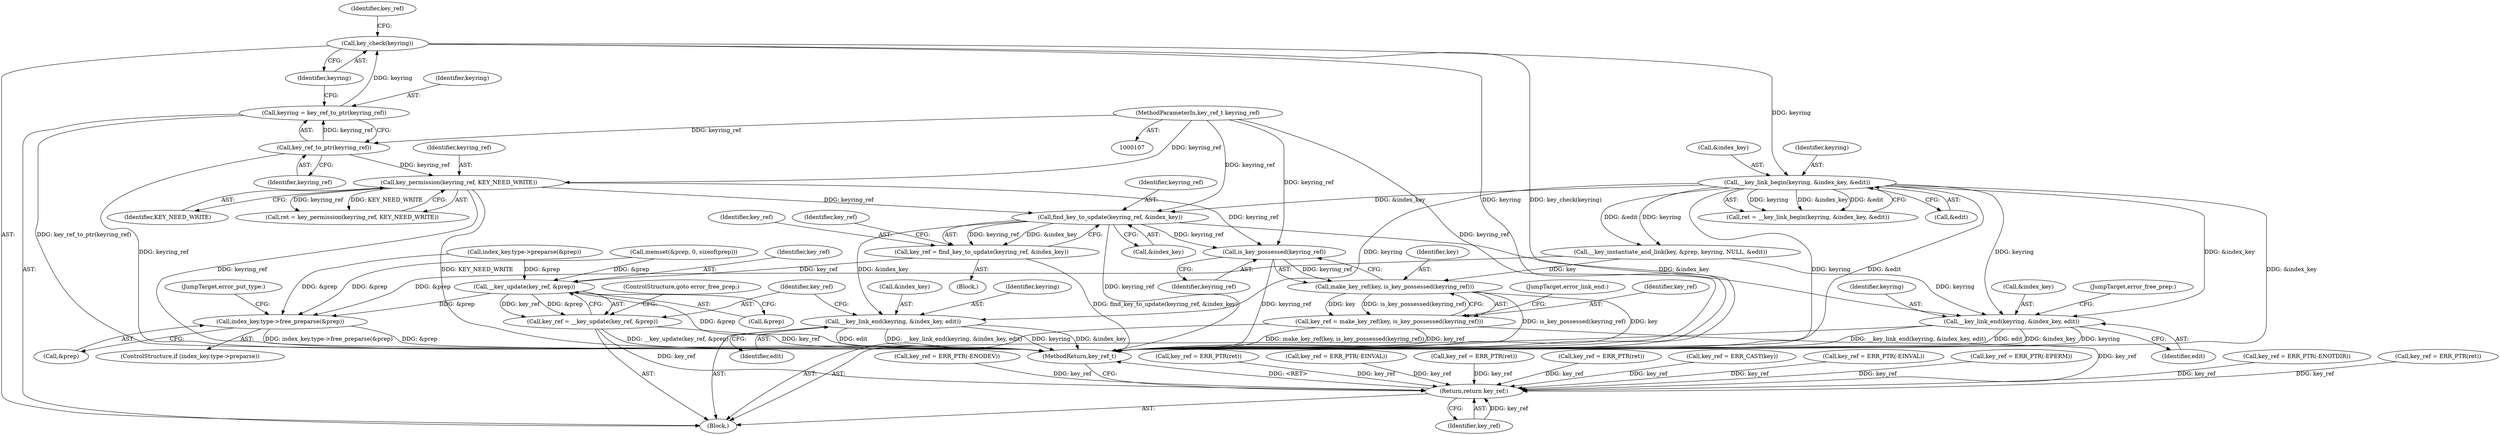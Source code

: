 digraph "0_linux_c06cfb08b88dfbe13be44a69ae2fdc3a7c902d81_2@API" {
"1000350" [label="(Call,find_key_to_update(keyring_ref, &index_key))"];
"1000328" [label="(Call,key_permission(keyring_ref, KEY_NEED_WRITE))"];
"1000175" [label="(Call,key_ref_to_ptr(keyring_ref))"];
"1000108" [label="(MethodParameterIn,key_ref_t keyring_ref)"];
"1000310" [label="(Call,__key_link_begin(keyring, &index_key, &edit))"];
"1000177" [label="(Call,key_check(keyring))"];
"1000173" [label="(Call,keyring = key_ref_to_ptr(keyring_ref))"];
"1000348" [label="(Call,key_ref = find_key_to_update(keyring_ref, &index_key))"];
"1000486" [label="(Call,__key_update(key_ref, &prep))"];
"1000467" [label="(Call,index_key.type->free_preparse(&prep))"];
"1000484" [label="(Call,key_ref = __key_update(key_ref, &prep))"];
"1000476" [label="(Return,return key_ref;)"];
"1000452" [label="(Call,is_key_possessed(keyring_ref))"];
"1000450" [label="(Call,make_key_ref(key, is_key_possessed(keyring_ref)))"];
"1000448" [label="(Call,key_ref = make_key_ref(key, is_key_possessed(keyring_ref)))"];
"1000455" [label="(Call,__key_link_end(keyring, &index_key, edit))"];
"1000479" [label="(Call,__key_link_end(keyring, &index_key, edit))"];
"1000108" [label="(MethodParameterIn,key_ref_t keyring_ref)"];
"1000310" [label="(Call,__key_link_begin(keyring, &index_key, &edit))"];
"1000179" [label="(Call,key_ref = ERR_PTR(-ENOTDIR))"];
"1000479" [label="(Call,__key_link_end(keyring, &index_key, edit))"];
"1000347" [label="(Block,)"];
"1000491" [label="(MethodReturn,key_ref_t)"];
"1000178" [label="(Identifier,keyring)"];
"1000488" [label="(Call,&prep)"];
"1000454" [label="(JumpTarget,error_link_end:)"];
"1000490" [label="(ControlStructure,goto error_free_prep;)"];
"1000476" [label="(Return,return key_ref;)"];
"1000470" [label="(JumpTarget,error_put_type:)"];
"1000457" [label="(Call,&index_key)"];
"1000450" [label="(Call,make_key_ref(key, is_key_possessed(keyring_ref)))"];
"1000351" [label="(Identifier,keyring_ref)"];
"1000443" [label="(Call,key_ref = ERR_PTR(ret))"];
"1000453" [label="(Identifier,keyring_ref)"];
"1000485" [label="(Identifier,key_ref)"];
"1000142" [label="(Call,key_ref = ERR_PTR(-ENODEV))"];
"1000456" [label="(Identifier,keyring)"];
"1000180" [label="(Identifier,key_ref)"];
"1000311" [label="(Identifier,keyring)"];
"1000428" [label="(Call,__key_instantiate_and_link(key, &prep, keyring, NULL, &edit))"];
"1000480" [label="(Identifier,keyring)"];
"1000308" [label="(Call,ret = __key_link_begin(keyring, &index_key, &edit))"];
"1000487" [label="(Identifier,key_ref)"];
"1000468" [label="(Call,&prep)"];
"1000336" [label="(Call,key_ref = ERR_PTR(ret))"];
"1000483" [label="(Identifier,edit)"];
"1000176" [label="(Identifier,keyring_ref)"];
"1000348" [label="(Call,key_ref = find_key_to_update(keyring_ref, &index_key))"];
"1000329" [label="(Identifier,keyring_ref)"];
"1000486" [label="(Call,__key_update(key_ref, &prep))"];
"1000461" [label="(ControlStructure,if (index_key.type->preparse))"];
"1000452" [label="(Call,is_key_possessed(keyring_ref))"];
"1000451" [label="(Identifier,key)"];
"1000148" [label="(Call,key_ref = ERR_PTR(-EINVAL))"];
"1000477" [label="(Identifier,key_ref)"];
"1000321" [label="(Call,key_ref = ERR_PTR(ret))"];
"1000174" [label="(Identifier,keyring)"];
"1000455" [label="(Call,__key_link_end(keyring, &index_key, edit))"];
"1000238" [label="(Call,index_key.type->preparse(&prep))"];
"1000349" [label="(Identifier,key_ref)"];
"1000246" [label="(Call,key_ref = ERR_PTR(ret))"];
"1000192" [label="(Call,memset(&prep, 0, sizeof(prep)))"];
"1000314" [label="(Call,&edit)"];
"1000173" [label="(Call,keyring = key_ref_to_ptr(keyring_ref))"];
"1000312" [label="(Call,&index_key)"];
"1000115" [label="(Block,)"];
"1000177" [label="(Call,key_check(keyring))"];
"1000467" [label="(Call,index_key.type->free_preparse(&prep))"];
"1000326" [label="(Call,ret = key_permission(keyring_ref, KEY_NEED_WRITE))"];
"1000355" [label="(Identifier,key_ref)"];
"1000421" [label="(Call,key_ref = ERR_CAST(key))"];
"1000263" [label="(Call,key_ref = ERR_PTR(-EINVAL))"];
"1000460" [label="(JumpTarget,error_free_prep:)"];
"1000175" [label="(Call,key_ref_to_ptr(keyring_ref))"];
"1000448" [label="(Call,key_ref = make_key_ref(key, is_key_possessed(keyring_ref)))"];
"1000481" [label="(Call,&index_key)"];
"1000459" [label="(Identifier,edit)"];
"1000449" [label="(Identifier,key_ref)"];
"1000352" [label="(Call,&index_key)"];
"1000350" [label="(Call,find_key_to_update(keyring_ref, &index_key))"];
"1000330" [label="(Identifier,KEY_NEED_WRITE)"];
"1000484" [label="(Call,key_ref = __key_update(key_ref, &prep))"];
"1000328" [label="(Call,key_permission(keyring_ref, KEY_NEED_WRITE))"];
"1000282" [label="(Call,key_ref = ERR_PTR(-EPERM))"];
"1000350" -> "1000348"  [label="AST: "];
"1000350" -> "1000352"  [label="CFG: "];
"1000351" -> "1000350"  [label="AST: "];
"1000352" -> "1000350"  [label="AST: "];
"1000348" -> "1000350"  [label="CFG: "];
"1000350" -> "1000491"  [label="DDG: keyring_ref"];
"1000350" -> "1000348"  [label="DDG: keyring_ref"];
"1000350" -> "1000348"  [label="DDG: &index_key"];
"1000328" -> "1000350"  [label="DDG: keyring_ref"];
"1000108" -> "1000350"  [label="DDG: keyring_ref"];
"1000310" -> "1000350"  [label="DDG: &index_key"];
"1000350" -> "1000452"  [label="DDG: keyring_ref"];
"1000350" -> "1000455"  [label="DDG: &index_key"];
"1000350" -> "1000479"  [label="DDG: &index_key"];
"1000328" -> "1000326"  [label="AST: "];
"1000328" -> "1000330"  [label="CFG: "];
"1000329" -> "1000328"  [label="AST: "];
"1000330" -> "1000328"  [label="AST: "];
"1000326" -> "1000328"  [label="CFG: "];
"1000328" -> "1000491"  [label="DDG: keyring_ref"];
"1000328" -> "1000491"  [label="DDG: KEY_NEED_WRITE"];
"1000328" -> "1000326"  [label="DDG: keyring_ref"];
"1000328" -> "1000326"  [label="DDG: KEY_NEED_WRITE"];
"1000175" -> "1000328"  [label="DDG: keyring_ref"];
"1000108" -> "1000328"  [label="DDG: keyring_ref"];
"1000328" -> "1000452"  [label="DDG: keyring_ref"];
"1000175" -> "1000173"  [label="AST: "];
"1000175" -> "1000176"  [label="CFG: "];
"1000176" -> "1000175"  [label="AST: "];
"1000173" -> "1000175"  [label="CFG: "];
"1000175" -> "1000491"  [label="DDG: keyring_ref"];
"1000175" -> "1000173"  [label="DDG: keyring_ref"];
"1000108" -> "1000175"  [label="DDG: keyring_ref"];
"1000108" -> "1000107"  [label="AST: "];
"1000108" -> "1000491"  [label="DDG: keyring_ref"];
"1000108" -> "1000452"  [label="DDG: keyring_ref"];
"1000310" -> "1000308"  [label="AST: "];
"1000310" -> "1000314"  [label="CFG: "];
"1000311" -> "1000310"  [label="AST: "];
"1000312" -> "1000310"  [label="AST: "];
"1000314" -> "1000310"  [label="AST: "];
"1000308" -> "1000310"  [label="CFG: "];
"1000310" -> "1000491"  [label="DDG: &index_key"];
"1000310" -> "1000491"  [label="DDG: keyring"];
"1000310" -> "1000491"  [label="DDG: &edit"];
"1000310" -> "1000308"  [label="DDG: keyring"];
"1000310" -> "1000308"  [label="DDG: &index_key"];
"1000310" -> "1000308"  [label="DDG: &edit"];
"1000177" -> "1000310"  [label="DDG: keyring"];
"1000310" -> "1000428"  [label="DDG: keyring"];
"1000310" -> "1000428"  [label="DDG: &edit"];
"1000310" -> "1000455"  [label="DDG: keyring"];
"1000310" -> "1000455"  [label="DDG: &index_key"];
"1000310" -> "1000479"  [label="DDG: keyring"];
"1000177" -> "1000115"  [label="AST: "];
"1000177" -> "1000178"  [label="CFG: "];
"1000178" -> "1000177"  [label="AST: "];
"1000180" -> "1000177"  [label="CFG: "];
"1000177" -> "1000491"  [label="DDG: keyring"];
"1000177" -> "1000491"  [label="DDG: key_check(keyring)"];
"1000173" -> "1000177"  [label="DDG: keyring"];
"1000173" -> "1000115"  [label="AST: "];
"1000174" -> "1000173"  [label="AST: "];
"1000178" -> "1000173"  [label="CFG: "];
"1000173" -> "1000491"  [label="DDG: key_ref_to_ptr(keyring_ref)"];
"1000348" -> "1000347"  [label="AST: "];
"1000349" -> "1000348"  [label="AST: "];
"1000355" -> "1000348"  [label="CFG: "];
"1000348" -> "1000491"  [label="DDG: find_key_to_update(keyring_ref, &index_key)"];
"1000348" -> "1000486"  [label="DDG: key_ref"];
"1000486" -> "1000484"  [label="AST: "];
"1000486" -> "1000488"  [label="CFG: "];
"1000487" -> "1000486"  [label="AST: "];
"1000488" -> "1000486"  [label="AST: "];
"1000484" -> "1000486"  [label="CFG: "];
"1000486" -> "1000491"  [label="DDG: &prep"];
"1000486" -> "1000467"  [label="DDG: &prep"];
"1000486" -> "1000484"  [label="DDG: key_ref"];
"1000486" -> "1000484"  [label="DDG: &prep"];
"1000238" -> "1000486"  [label="DDG: &prep"];
"1000192" -> "1000486"  [label="DDG: &prep"];
"1000467" -> "1000461"  [label="AST: "];
"1000467" -> "1000468"  [label="CFG: "];
"1000468" -> "1000467"  [label="AST: "];
"1000470" -> "1000467"  [label="CFG: "];
"1000467" -> "1000491"  [label="DDG: index_key.type->free_preparse(&prep)"];
"1000467" -> "1000491"  [label="DDG: &prep"];
"1000238" -> "1000467"  [label="DDG: &prep"];
"1000192" -> "1000467"  [label="DDG: &prep"];
"1000428" -> "1000467"  [label="DDG: &prep"];
"1000484" -> "1000115"  [label="AST: "];
"1000485" -> "1000484"  [label="AST: "];
"1000490" -> "1000484"  [label="CFG: "];
"1000484" -> "1000491"  [label="DDG: __key_update(key_ref, &prep)"];
"1000484" -> "1000491"  [label="DDG: key_ref"];
"1000484" -> "1000476"  [label="DDG: key_ref"];
"1000476" -> "1000115"  [label="AST: "];
"1000476" -> "1000477"  [label="CFG: "];
"1000477" -> "1000476"  [label="AST: "];
"1000491" -> "1000476"  [label="CFG: "];
"1000476" -> "1000491"  [label="DDG: <RET>"];
"1000477" -> "1000476"  [label="DDG: key_ref"];
"1000321" -> "1000476"  [label="DDG: key_ref"];
"1000142" -> "1000476"  [label="DDG: key_ref"];
"1000282" -> "1000476"  [label="DDG: key_ref"];
"1000336" -> "1000476"  [label="DDG: key_ref"];
"1000263" -> "1000476"  [label="DDG: key_ref"];
"1000421" -> "1000476"  [label="DDG: key_ref"];
"1000179" -> "1000476"  [label="DDG: key_ref"];
"1000448" -> "1000476"  [label="DDG: key_ref"];
"1000148" -> "1000476"  [label="DDG: key_ref"];
"1000443" -> "1000476"  [label="DDG: key_ref"];
"1000246" -> "1000476"  [label="DDG: key_ref"];
"1000452" -> "1000450"  [label="AST: "];
"1000452" -> "1000453"  [label="CFG: "];
"1000453" -> "1000452"  [label="AST: "];
"1000450" -> "1000452"  [label="CFG: "];
"1000452" -> "1000491"  [label="DDG: keyring_ref"];
"1000452" -> "1000450"  [label="DDG: keyring_ref"];
"1000450" -> "1000448"  [label="AST: "];
"1000451" -> "1000450"  [label="AST: "];
"1000448" -> "1000450"  [label="CFG: "];
"1000450" -> "1000491"  [label="DDG: is_key_possessed(keyring_ref)"];
"1000450" -> "1000491"  [label="DDG: key"];
"1000450" -> "1000448"  [label="DDG: key"];
"1000450" -> "1000448"  [label="DDG: is_key_possessed(keyring_ref)"];
"1000428" -> "1000450"  [label="DDG: key"];
"1000448" -> "1000115"  [label="AST: "];
"1000449" -> "1000448"  [label="AST: "];
"1000454" -> "1000448"  [label="CFG: "];
"1000448" -> "1000491"  [label="DDG: make_key_ref(key, is_key_possessed(keyring_ref))"];
"1000448" -> "1000491"  [label="DDG: key_ref"];
"1000455" -> "1000115"  [label="AST: "];
"1000455" -> "1000459"  [label="CFG: "];
"1000456" -> "1000455"  [label="AST: "];
"1000457" -> "1000455"  [label="AST: "];
"1000459" -> "1000455"  [label="AST: "];
"1000460" -> "1000455"  [label="CFG: "];
"1000455" -> "1000491"  [label="DDG: __key_link_end(keyring, &index_key, edit)"];
"1000455" -> "1000491"  [label="DDG: edit"];
"1000455" -> "1000491"  [label="DDG: &index_key"];
"1000455" -> "1000491"  [label="DDG: keyring"];
"1000428" -> "1000455"  [label="DDG: keyring"];
"1000479" -> "1000115"  [label="AST: "];
"1000479" -> "1000483"  [label="CFG: "];
"1000480" -> "1000479"  [label="AST: "];
"1000481" -> "1000479"  [label="AST: "];
"1000483" -> "1000479"  [label="AST: "];
"1000485" -> "1000479"  [label="CFG: "];
"1000479" -> "1000491"  [label="DDG: edit"];
"1000479" -> "1000491"  [label="DDG: __key_link_end(keyring, &index_key, edit)"];
"1000479" -> "1000491"  [label="DDG: keyring"];
"1000479" -> "1000491"  [label="DDG: &index_key"];
}
